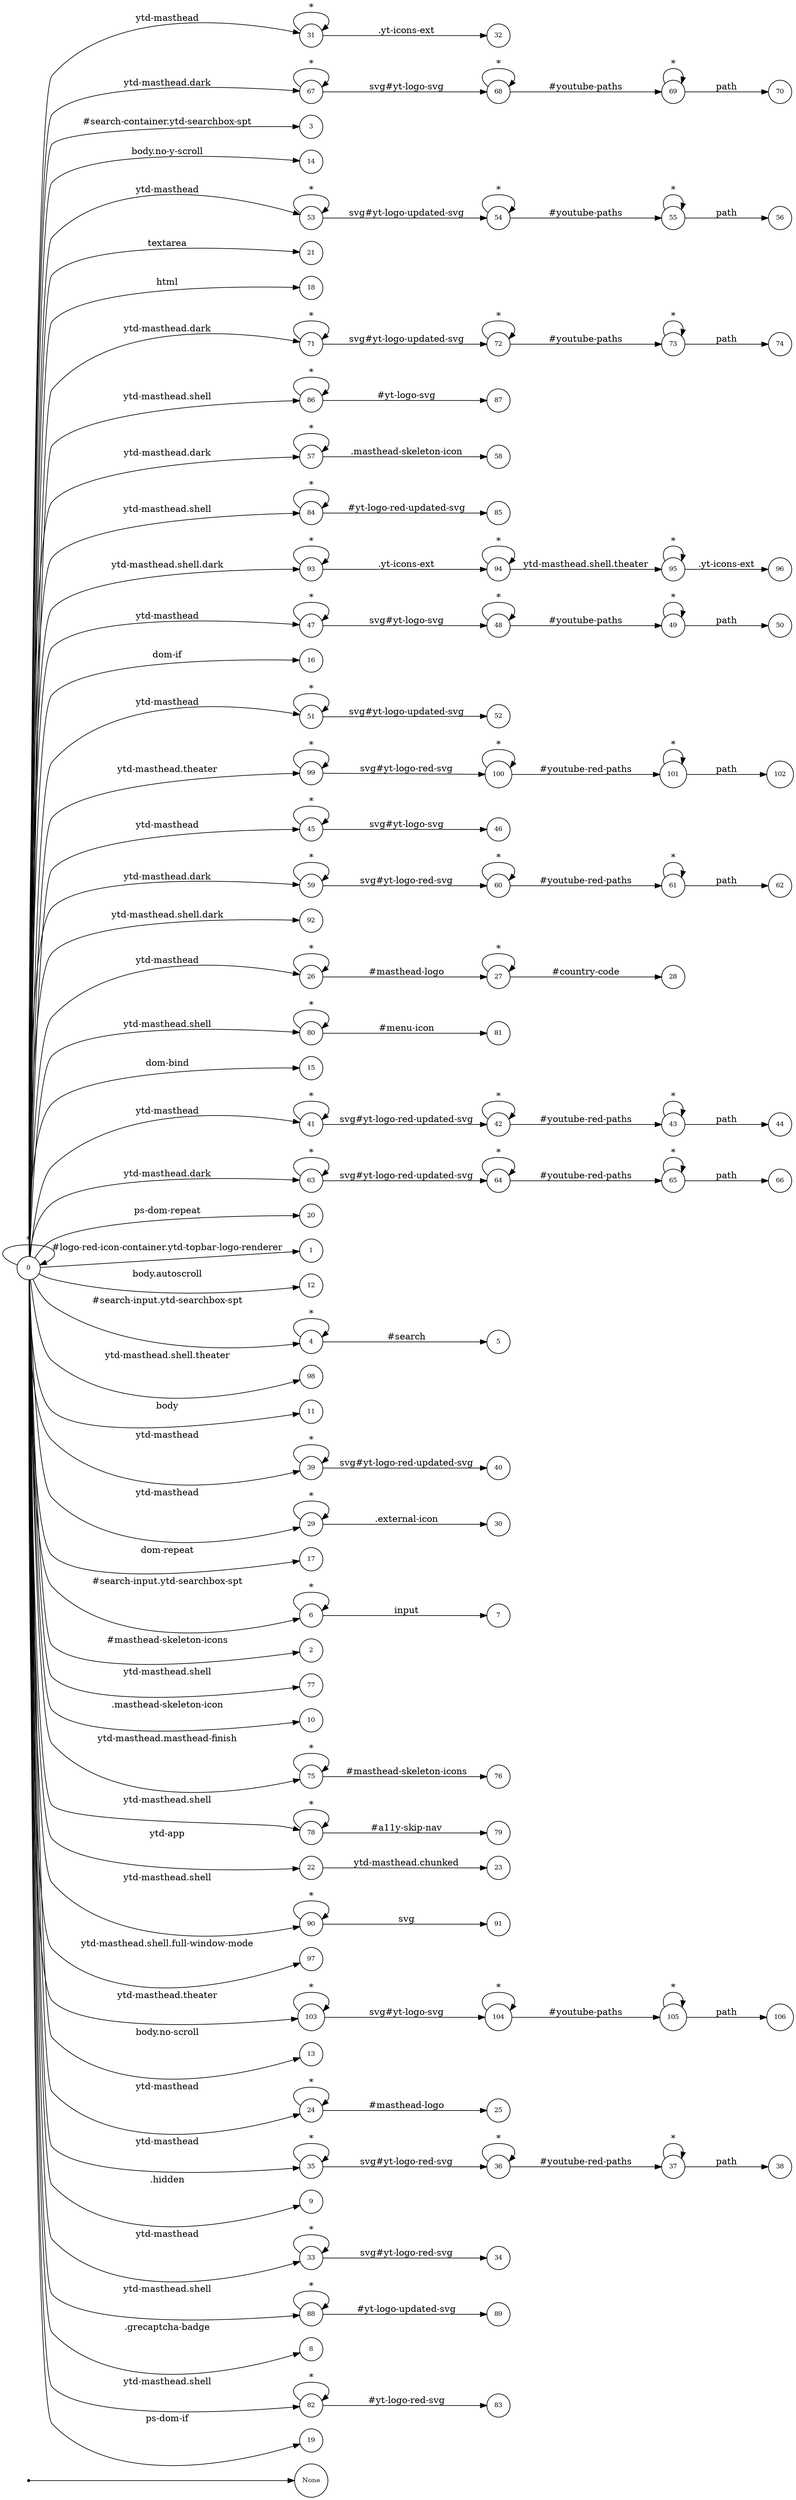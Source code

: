 digraph NFA {
  rankdir=LR;
  node [shape=circle, fontsize=10];
  __start [shape=point, label=""];
  __start -> None;
  50 [label="50"];
  74 [label="74"];
  31 [label="31"];
  67 [label="67"];
  3 [label="3"];
  14 [label="14"];
  53 [label="53"];
  21 [label="21"];
  18 [label="18"];
  40 [label="40"];
  38 [label="38"];
  56 [label="56"];
  54 [label="54"];
  71 [label="71"];
  86 [label="86"];
  57 [label="57"];
  89 [label="89"];
  84 [label="84"];
  93 [label="93"];
  95 [label="95"];
  0 [label="0"];
  58 [label="58"];
  47 [label="47"];
  16 [label="16"];
  51 [label="51"];
  99 [label="99"];
  104 [label="104"];
  105 [label="105"];
  45 [label="45"];
  87 [label="87"];
  59 [label="59"];
  7 [label="7"];
  106 [label="106"];
  92 [label="92"];
  26 [label="26"];
  80 [label="80"];
  15 [label="15"];
  41 [label="41"];
  63 [label="63"];
  20 [label="20"];
  52 [label="52"];
  1 [label="1"];
  12 [label="12"];
  49 [label="49"];
  23 [label="23"];
  44 [label="44"];
  65 [label="65"];
  76 [label="76"];
  81 [label="81"];
  4 [label="4"];
  85 [label="85"];
  98 [label="98"];
  11 [label="11"];
  68 [label="68"];
  39 [label="39"];
  29 [label="29"];
  69 [label="69"];
  102 [label="102"];
  17 [label="17"];
  6 [label="6"];
  25 [label="25"];
  32 [label="32"];
  34 [label="34"];
  61 [label="61"];
  62 [label="62"];
  2 [label="2"];
  77 [label="77"];
  83 [label="83"];
  36 [label="36"];
  55 [label="55"];
  10 [label="10"];
  48 [label="48"];
  75 [label="75"];
  78 [label="78"];
  72 [label="72"];
  60 [label="60"];
  22 [label="22"];
  70 [label="70"];
  79 [label="79"];
  90 [label="90"];
  97 [label="97"];
  103 [label="103"];
  101 [label="101"];
  5 [label="5"];
  37 [label="37"];
  13 [label="13"];
  94 [label="94"];
  28 [label="28"];
  30 [label="30"];
  24 [label="24"];
  43 [label="43"];
  96 [label="96"];
  35 [label="35"];
  27 [label="27"];
  9 [label="9"];
  33 [label="33"];
  64 [label="64"];
  88 [label="88"];
  8 [label="8"];
  66 [label="66"];
  91 [label="91"];
  100 [label="100"];
  42 [label="42"];
  82 [label="82"];
  46 [label="46"];
  19 [label="19"];
  73 [label="73"];
  { node [shape=doublecircle]; 1 2 3 5 7 8 9 10 11 12 13 14 15 16 17 18 19 20 21 23 25 28 30 32 34 38 40 44 46 50 52 56 58 62 66 70 74 76 77 79 81 83 85 87 89 91 92 96 97 98 102 106 }
  0 -> 0 [label="*"];
  0 -> 1 [label="#logo-red-icon-container.ytd-topbar-logo-renderer"];
  0 -> 2 [label="#masthead-skeleton-icons"];
  0 -> 3 [label="#search-container.ytd-searchbox-spt"];
  0 -> 4 [label="#search-input.ytd-searchbox-spt"];
  4 -> 4 [label="*"];
  4 -> 5 [label="#search"];
  0 -> 6 [label="#search-input.ytd-searchbox-spt"];
  6 -> 6 [label="*"];
  6 -> 7 [label="input"];
  0 -> 8 [label=".grecaptcha-badge"];
  0 -> 9 [label=".hidden"];
  0 -> 10 [label=".masthead-skeleton-icon"];
  0 -> 11 [label="body"];
  0 -> 12 [label="body.autoscroll"];
  0 -> 13 [label="body.no-scroll"];
  0 -> 14 [label="body.no-y-scroll"];
  0 -> 15 [label="dom-bind"];
  0 -> 16 [label="dom-if"];
  0 -> 17 [label="dom-repeat"];
  0 -> 18 [label="html"];
  0 -> 19 [label="ps-dom-if"];
  0 -> 20 [label="ps-dom-repeat"];
  0 -> 21 [label="textarea"];
  0 -> 22 [label="ytd-app"];
  22 -> 23 [label="ytd-masthead.chunked"];
  0 -> 24 [label="ytd-masthead"];
  24 -> 24 [label="*"];
  24 -> 25 [label="#masthead-logo"];
  0 -> 26 [label="ytd-masthead"];
  26 -> 26 [label="*"];
  26 -> 27 [label="#masthead-logo"];
  27 -> 27 [label="*"];
  27 -> 28 [label="#country-code"];
  0 -> 29 [label="ytd-masthead"];
  29 -> 29 [label="*"];
  29 -> 30 [label=".external-icon"];
  0 -> 31 [label="ytd-masthead"];
  31 -> 31 [label="*"];
  31 -> 32 [label=".yt-icons-ext"];
  0 -> 33 [label="ytd-masthead"];
  33 -> 33 [label="*"];
  33 -> 34 [label="svg#yt-logo-red-svg"];
  0 -> 35 [label="ytd-masthead"];
  35 -> 35 [label="*"];
  35 -> 36 [label="svg#yt-logo-red-svg"];
  36 -> 36 [label="*"];
  36 -> 37 [label="#youtube-red-paths"];
  37 -> 37 [label="*"];
  37 -> 38 [label="path"];
  0 -> 39 [label="ytd-masthead"];
  39 -> 39 [label="*"];
  39 -> 40 [label="svg#yt-logo-red-updated-svg"];
  0 -> 41 [label="ytd-masthead"];
  41 -> 41 [label="*"];
  41 -> 42 [label="svg#yt-logo-red-updated-svg"];
  42 -> 42 [label="*"];
  42 -> 43 [label="#youtube-red-paths"];
  43 -> 43 [label="*"];
  43 -> 44 [label="path"];
  0 -> 45 [label="ytd-masthead"];
  45 -> 45 [label="*"];
  45 -> 46 [label="svg#yt-logo-svg"];
  0 -> 47 [label="ytd-masthead"];
  47 -> 47 [label="*"];
  47 -> 48 [label="svg#yt-logo-svg"];
  48 -> 48 [label="*"];
  48 -> 49 [label="#youtube-paths"];
  49 -> 49 [label="*"];
  49 -> 50 [label="path"];
  0 -> 51 [label="ytd-masthead"];
  51 -> 51 [label="*"];
  51 -> 52 [label="svg#yt-logo-updated-svg"];
  0 -> 53 [label="ytd-masthead"];
  53 -> 53 [label="*"];
  53 -> 54 [label="svg#yt-logo-updated-svg"];
  54 -> 54 [label="*"];
  54 -> 55 [label="#youtube-paths"];
  55 -> 55 [label="*"];
  55 -> 56 [label="path"];
  0 -> 57 [label="ytd-masthead.dark"];
  57 -> 57 [label="*"];
  57 -> 58 [label=".masthead-skeleton-icon"];
  0 -> 59 [label="ytd-masthead.dark"];
  59 -> 59 [label="*"];
  59 -> 60 [label="svg#yt-logo-red-svg"];
  60 -> 60 [label="*"];
  60 -> 61 [label="#youtube-red-paths"];
  61 -> 61 [label="*"];
  61 -> 62 [label="path"];
  0 -> 63 [label="ytd-masthead.dark"];
  63 -> 63 [label="*"];
  63 -> 64 [label="svg#yt-logo-red-updated-svg"];
  64 -> 64 [label="*"];
  64 -> 65 [label="#youtube-red-paths"];
  65 -> 65 [label="*"];
  65 -> 66 [label="path"];
  0 -> 67 [label="ytd-masthead.dark"];
  67 -> 67 [label="*"];
  67 -> 68 [label="svg#yt-logo-svg"];
  68 -> 68 [label="*"];
  68 -> 69 [label="#youtube-paths"];
  69 -> 69 [label="*"];
  69 -> 70 [label="path"];
  0 -> 71 [label="ytd-masthead.dark"];
  71 -> 71 [label="*"];
  71 -> 72 [label="svg#yt-logo-updated-svg"];
  72 -> 72 [label="*"];
  72 -> 73 [label="#youtube-paths"];
  73 -> 73 [label="*"];
  73 -> 74 [label="path"];
  0 -> 75 [label="ytd-masthead.masthead-finish"];
  75 -> 75 [label="*"];
  75 -> 76 [label="#masthead-skeleton-icons"];
  0 -> 77 [label="ytd-masthead.shell"];
  0 -> 78 [label="ytd-masthead.shell"];
  78 -> 78 [label="*"];
  78 -> 79 [label="#a11y-skip-nav"];
  0 -> 80 [label="ytd-masthead.shell"];
  80 -> 80 [label="*"];
  80 -> 81 [label="#menu-icon"];
  0 -> 82 [label="ytd-masthead.shell"];
  82 -> 82 [label="*"];
  82 -> 83 [label="#yt-logo-red-svg"];
  0 -> 84 [label="ytd-masthead.shell"];
  84 -> 84 [label="*"];
  84 -> 85 [label="#yt-logo-red-updated-svg"];
  0 -> 86 [label="ytd-masthead.shell"];
  86 -> 86 [label="*"];
  86 -> 87 [label="#yt-logo-svg"];
  0 -> 88 [label="ytd-masthead.shell"];
  88 -> 88 [label="*"];
  88 -> 89 [label="#yt-logo-updated-svg"];
  0 -> 90 [label="ytd-masthead.shell"];
  90 -> 90 [label="*"];
  90 -> 91 [label="svg"];
  0 -> 92 [label="ytd-masthead.shell.dark"];
  0 -> 93 [label="ytd-masthead.shell.dark"];
  93 -> 93 [label="*"];
  93 -> 94 [label=".yt-icons-ext"];
  94 -> 94 [label="*"];
  94 -> 95 [label="ytd-masthead.shell.theater"];
  95 -> 95 [label="*"];
  95 -> 96 [label=".yt-icons-ext"];
  0 -> 97 [label="ytd-masthead.shell.full-window-mode"];
  0 -> 98 [label="ytd-masthead.shell.theater"];
  0 -> 99 [label="ytd-masthead.theater"];
  99 -> 99 [label="*"];
  99 -> 100 [label="svg#yt-logo-red-svg"];
  100 -> 100 [label="*"];
  100 -> 101 [label="#youtube-red-paths"];
  101 -> 101 [label="*"];
  101 -> 102 [label="path"];
  0 -> 103 [label="ytd-masthead.theater"];
  103 -> 103 [label="*"];
  103 -> 104 [label="svg#yt-logo-svg"];
  104 -> 104 [label="*"];
  104 -> 105 [label="#youtube-paths"];
  105 -> 105 [label="*"];
  105 -> 106 [label="path"];
}
